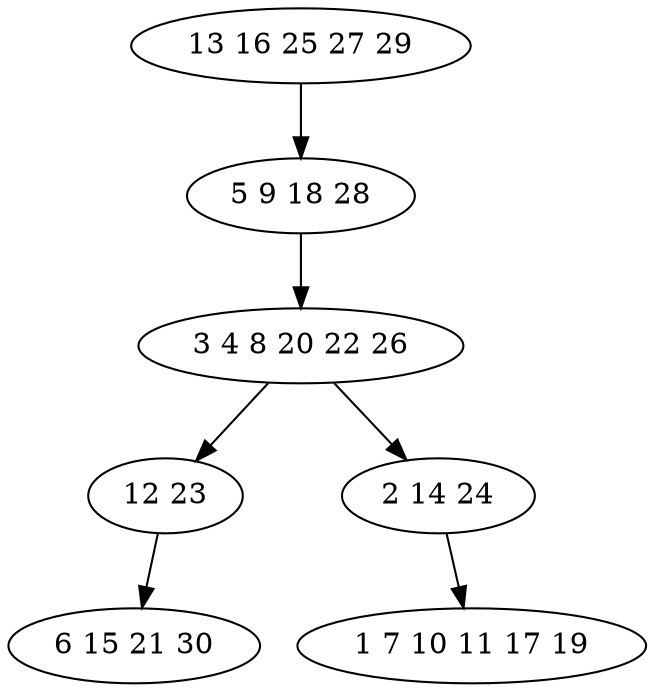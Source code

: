 digraph true_tree {
	"0" -> "1"
	"1" -> "2"
	"2" -> "3"
	"2" -> "4"
	"3" -> "5"
	"4" -> "6"
	"0" [label="13 16 25 27 29"];
	"1" [label="5 9 18 28"];
	"2" [label="3 4 8 20 22 26"];
	"3" [label="12 23"];
	"4" [label="2 14 24"];
	"5" [label="6 15 21 30"];
	"6" [label="1 7 10 11 17 19"];
}
